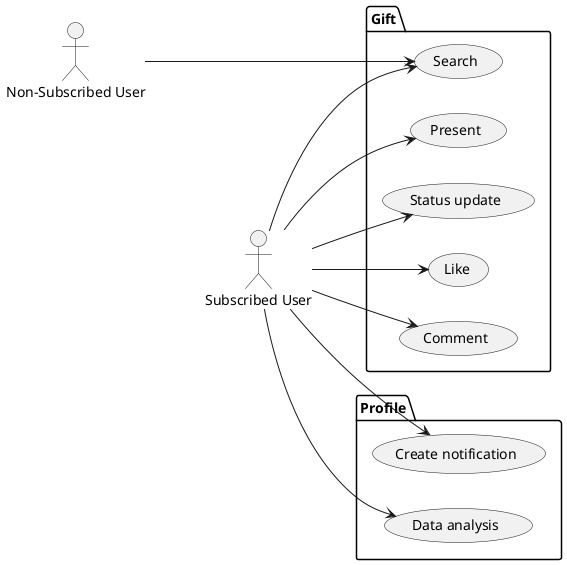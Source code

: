 @startuml

left to right direction

actor "Subscribed User" as subscribed
actor "Non-Subscribed User" as unsubscribed

package "Gift" {
  usecase "Present" as UC1
  usecase "Search" as UC2
  usecase "Like" as UC3
  usecase "Comment" as UC4
  usecase "Status update" as UC5
}

package "Profile" {
  usecase "Create notification" as UC6
  usecase "Data analysis" as UC7
}

subscribed --> UC1
subscribed --> UC2
subscribed --> UC3
subscribed --> UC4
subscribed --> UC5
subscribed --> UC6
subscribed --> UC7
unsubscribed ---> UC2


@enduml